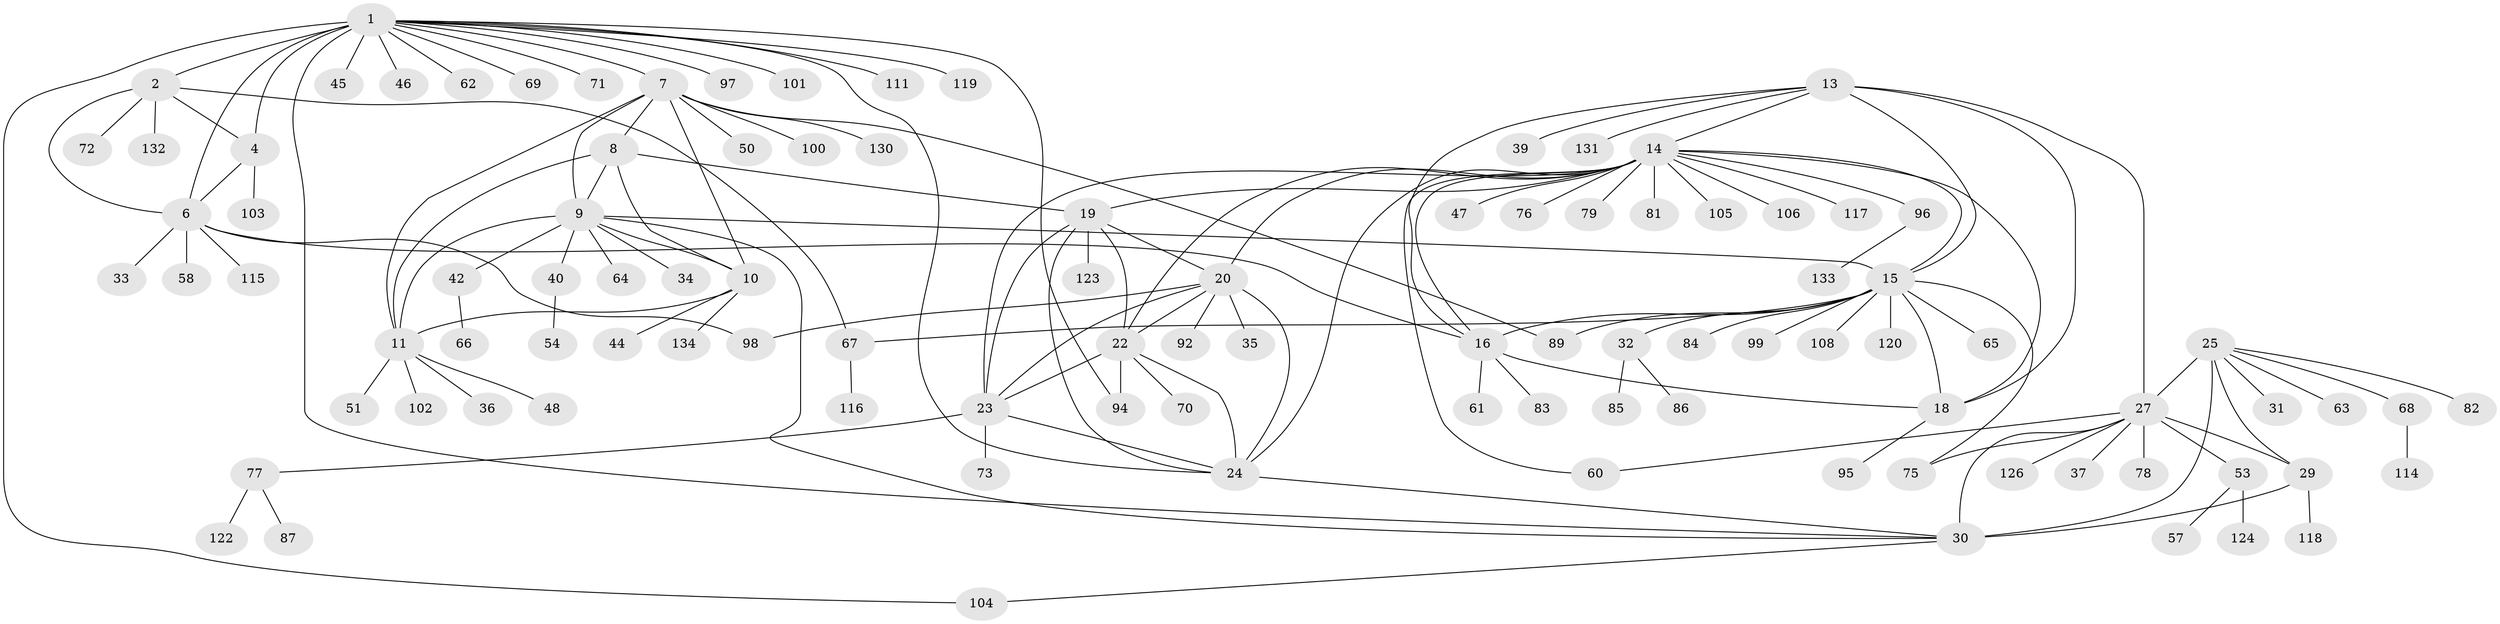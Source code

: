 // Generated by graph-tools (version 1.1) at 2025/24/03/03/25 07:24:15]
// undirected, 103 vertices, 143 edges
graph export_dot {
graph [start="1"]
  node [color=gray90,style=filled];
  1 [super="+3"];
  2 [super="+41"];
  4 [super="+5"];
  6 [super="+128"];
  7 [super="+12"];
  8;
  9 [super="+91"];
  10 [super="+112"];
  11 [super="+107"];
  13 [super="+56"];
  14 [super="+21"];
  15 [super="+17"];
  16 [super="+52"];
  18;
  19 [super="+59"];
  20;
  22 [super="+38"];
  23 [super="+80"];
  24 [super="+127"];
  25 [super="+26"];
  27 [super="+28"];
  29;
  30 [super="+49"];
  31;
  32 [super="+55"];
  33;
  34;
  35;
  36;
  37;
  39;
  40;
  42 [super="+43"];
  44;
  45;
  46;
  47;
  48;
  50;
  51 [super="+74"];
  53;
  54 [super="+129"];
  57;
  58;
  60;
  61;
  62;
  63;
  64 [super="+93"];
  65;
  66;
  67 [super="+90"];
  68 [super="+88"];
  69;
  70;
  71;
  72;
  73;
  75;
  76;
  77;
  78;
  79;
  81;
  82;
  83;
  84;
  85;
  86;
  87;
  89;
  92;
  94;
  95;
  96;
  97;
  98 [super="+110"];
  99;
  100;
  101;
  102;
  103;
  104 [super="+113"];
  105 [super="+109"];
  106;
  108;
  111;
  114 [super="+121"];
  115;
  116;
  117;
  118 [super="+125"];
  119;
  120;
  122;
  123;
  124;
  126;
  130;
  131;
  132;
  133;
  134;
  1 -- 2 [weight=2];
  1 -- 4 [weight=4];
  1 -- 6 [weight=2];
  1 -- 7;
  1 -- 24;
  1 -- 30;
  1 -- 45;
  1 -- 69;
  1 -- 71;
  1 -- 94;
  1 -- 119;
  1 -- 97;
  1 -- 101;
  1 -- 104;
  1 -- 46;
  1 -- 111;
  1 -- 62;
  2 -- 4 [weight=2];
  2 -- 6;
  2 -- 72;
  2 -- 132;
  2 -- 67;
  4 -- 6 [weight=2];
  4 -- 103;
  6 -- 16;
  6 -- 33;
  6 -- 58;
  6 -- 98;
  6 -- 115;
  7 -- 8 [weight=2];
  7 -- 9 [weight=2];
  7 -- 10 [weight=2];
  7 -- 11 [weight=2];
  7 -- 50;
  7 -- 100;
  7 -- 130;
  7 -- 89;
  8 -- 9;
  8 -- 10;
  8 -- 11;
  8 -- 19;
  9 -- 10;
  9 -- 11;
  9 -- 30;
  9 -- 34;
  9 -- 40;
  9 -- 42;
  9 -- 64;
  9 -- 15;
  10 -- 11;
  10 -- 44;
  10 -- 134;
  11 -- 36;
  11 -- 48;
  11 -- 51;
  11 -- 102;
  13 -- 14;
  13 -- 15 [weight=2];
  13 -- 16;
  13 -- 18;
  13 -- 27;
  13 -- 39;
  13 -- 131;
  14 -- 15 [weight=2];
  14 -- 16;
  14 -- 18;
  14 -- 47;
  14 -- 76;
  14 -- 79;
  14 -- 96;
  14 -- 117;
  14 -- 105;
  14 -- 106;
  14 -- 81;
  14 -- 19;
  14 -- 20;
  14 -- 22;
  14 -- 23;
  14 -- 24;
  14 -- 60;
  15 -- 16 [weight=2];
  15 -- 18 [weight=2];
  15 -- 65;
  15 -- 108;
  15 -- 32;
  15 -- 67;
  15 -- 99;
  15 -- 75;
  15 -- 84;
  15 -- 120;
  15 -- 89;
  16 -- 18;
  16 -- 61;
  16 -- 83;
  18 -- 95;
  19 -- 20;
  19 -- 22;
  19 -- 23;
  19 -- 24;
  19 -- 123;
  20 -- 22;
  20 -- 23;
  20 -- 24;
  20 -- 35;
  20 -- 92;
  20 -- 98;
  22 -- 23;
  22 -- 24;
  22 -- 70;
  22 -- 94;
  23 -- 24;
  23 -- 73;
  23 -- 77;
  24 -- 30;
  25 -- 27 [weight=4];
  25 -- 29 [weight=2];
  25 -- 30 [weight=2];
  25 -- 68;
  25 -- 82;
  25 -- 31;
  25 -- 63;
  27 -- 29 [weight=2];
  27 -- 30 [weight=2];
  27 -- 37;
  27 -- 75;
  27 -- 78;
  27 -- 126;
  27 -- 53;
  27 -- 60;
  29 -- 30;
  29 -- 118;
  30 -- 104;
  32 -- 85;
  32 -- 86;
  40 -- 54;
  42 -- 66;
  53 -- 57;
  53 -- 124;
  67 -- 116;
  68 -- 114;
  77 -- 87;
  77 -- 122;
  96 -- 133;
}
